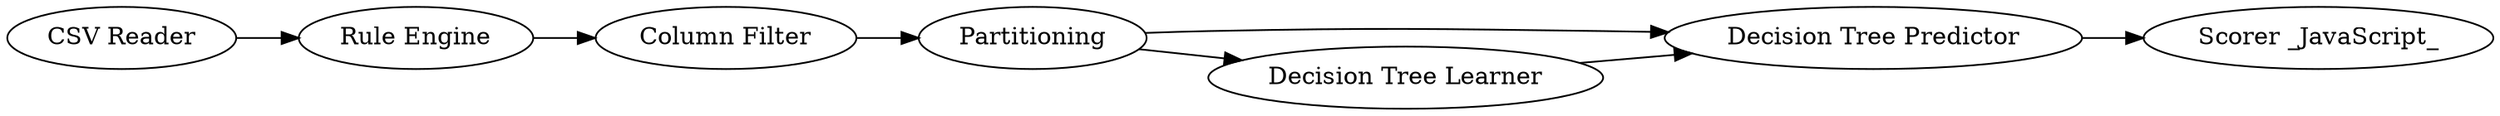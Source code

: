 digraph {
	"8136970980420437916_6" [label=Partitioning]
	"4073416389873074161_1" [label="CSV Reader"]
	"4073416389873074161_2" [label="Rule Engine"]
	"4073416389873074161_5" [label="Column Filter"]
	"8136970980420437916_10" [label="Scorer _JavaScript_"]
	"8136970980420437916_9" [label="Decision Tree Predictor"]
	"8136970980420437916_8" [label="Decision Tree Learner"]
	"4073416389873074161_1" -> "4073416389873074161_2"
	"8136970980420437916_6" -> "8136970980420437916_9"
	"4073416389873074161_5" -> "8136970980420437916_6"
	"8136970980420437916_8" -> "8136970980420437916_9"
	"8136970980420437916_9" -> "8136970980420437916_10"
	"8136970980420437916_6" -> "8136970980420437916_8"
	"4073416389873074161_2" -> "4073416389873074161_5"
	rankdir=LR
}
